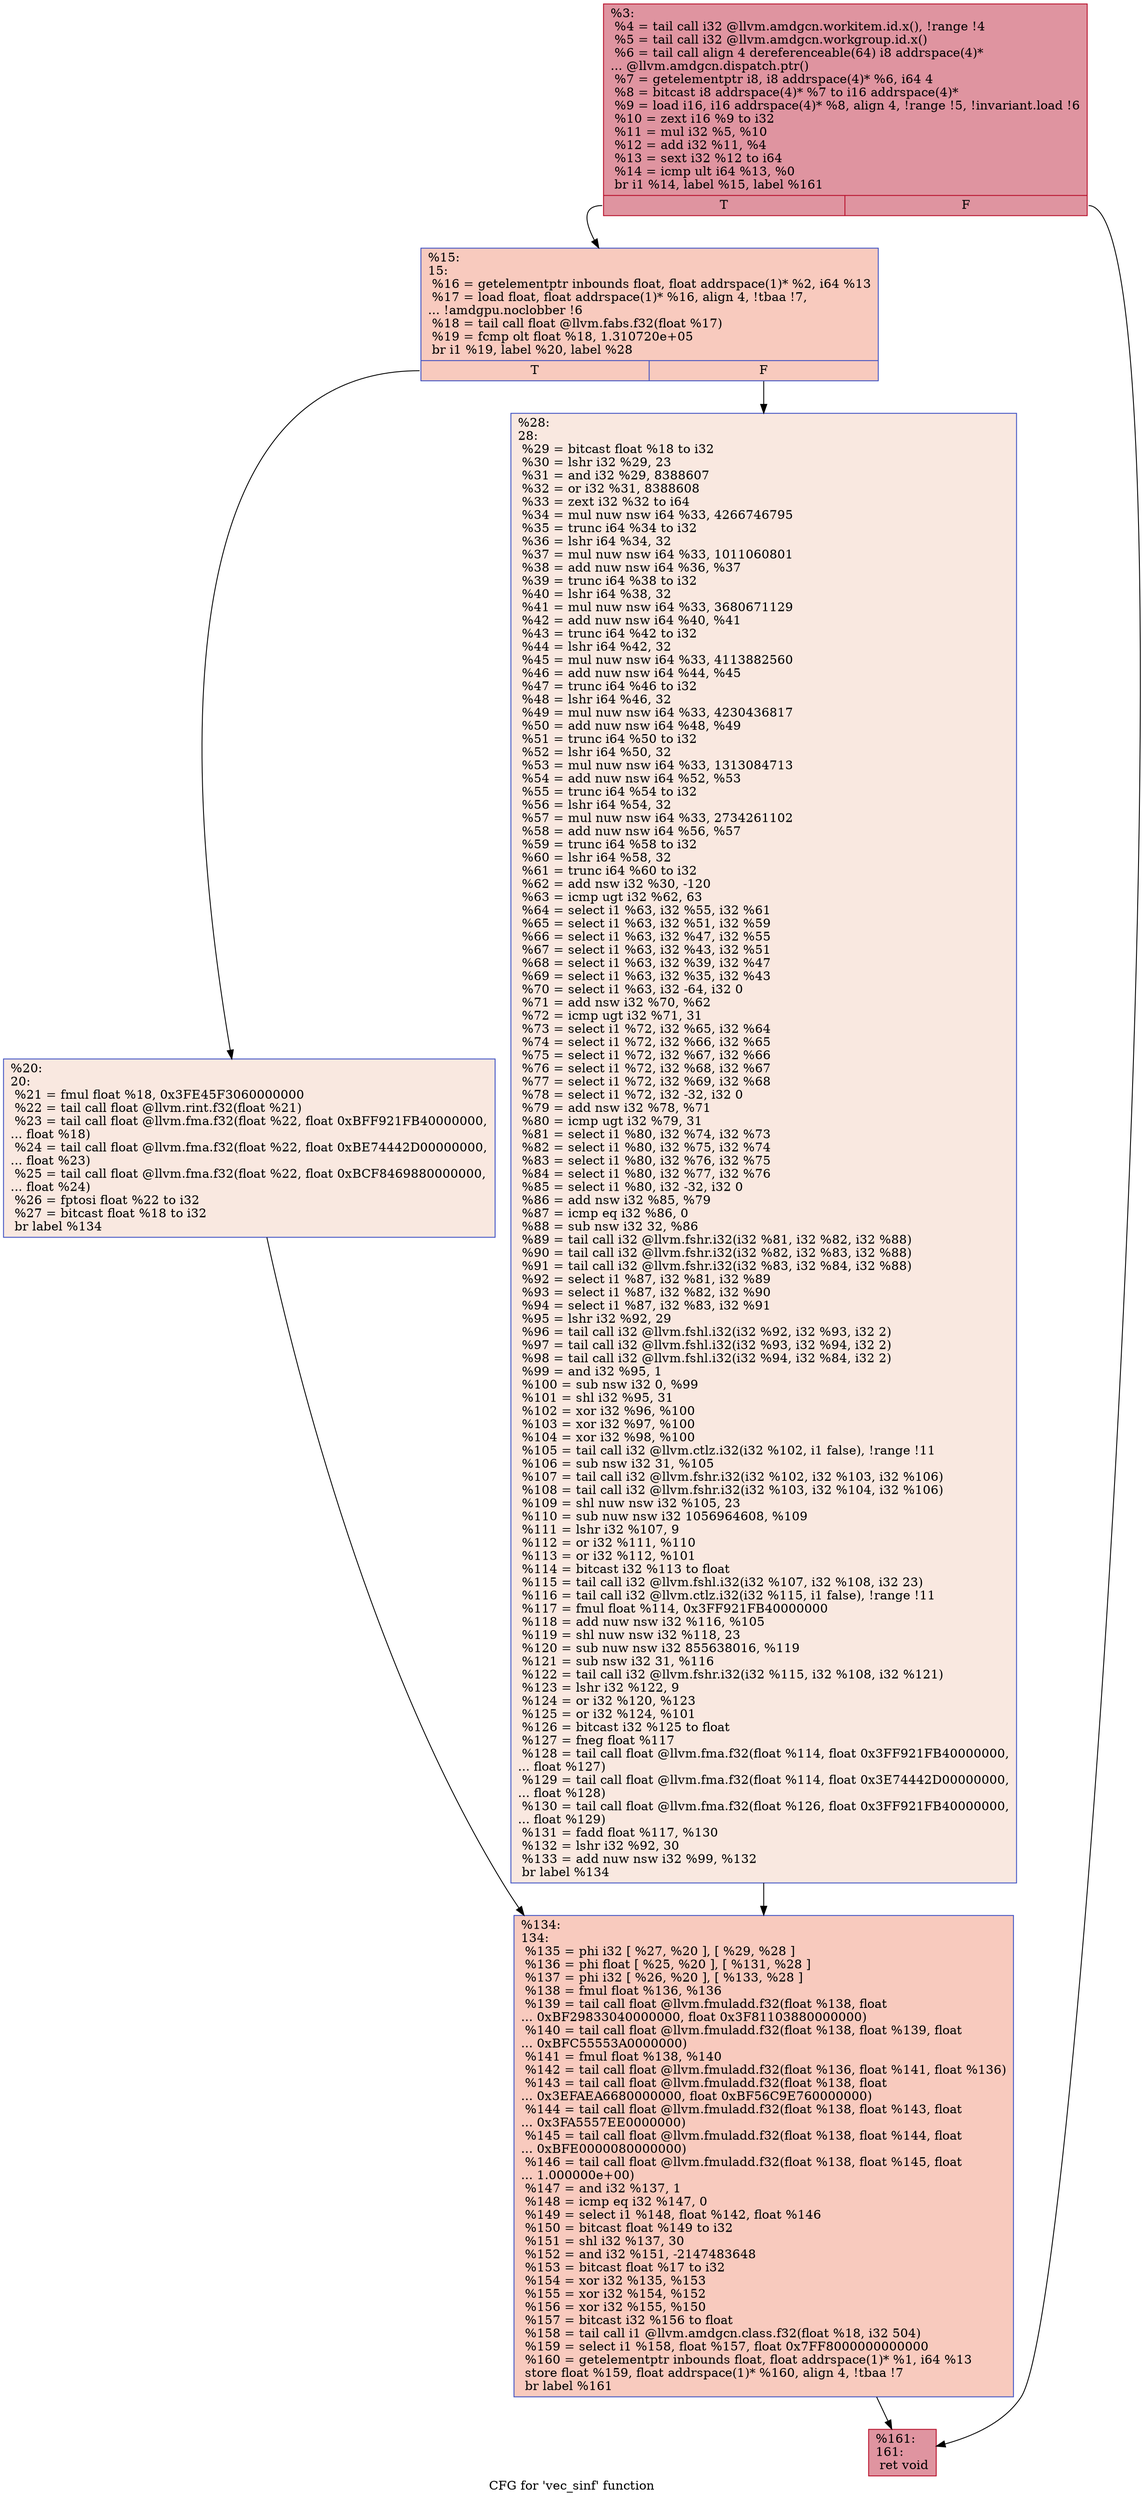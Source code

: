 digraph "CFG for 'vec_sinf' function" {
	label="CFG for 'vec_sinf' function";

	Node0x5554c90 [shape=record,color="#b70d28ff", style=filled, fillcolor="#b70d2870",label="{%3:\l  %4 = tail call i32 @llvm.amdgcn.workitem.id.x(), !range !4\l  %5 = tail call i32 @llvm.amdgcn.workgroup.id.x()\l  %6 = tail call align 4 dereferenceable(64) i8 addrspace(4)*\l... @llvm.amdgcn.dispatch.ptr()\l  %7 = getelementptr i8, i8 addrspace(4)* %6, i64 4\l  %8 = bitcast i8 addrspace(4)* %7 to i16 addrspace(4)*\l  %9 = load i16, i16 addrspace(4)* %8, align 4, !range !5, !invariant.load !6\l  %10 = zext i16 %9 to i32\l  %11 = mul i32 %5, %10\l  %12 = add i32 %11, %4\l  %13 = sext i32 %12 to i64\l  %14 = icmp ult i64 %13, %0\l  br i1 %14, label %15, label %161\l|{<s0>T|<s1>F}}"];
	Node0x5554c90:s0 -> Node0x5555a30;
	Node0x5554c90:s1 -> Node0x5556ca0;
	Node0x5555a30 [shape=record,color="#3d50c3ff", style=filled, fillcolor="#ef886b70",label="{%15:\l15:                                               \l  %16 = getelementptr inbounds float, float addrspace(1)* %2, i64 %13\l  %17 = load float, float addrspace(1)* %16, align 4, !tbaa !7,\l... !amdgpu.noclobber !6\l  %18 = tail call float @llvm.fabs.f32(float %17)\l  %19 = fcmp olt float %18, 1.310720e+05\l  br i1 %19, label %20, label %28\l|{<s0>T|<s1>F}}"];
	Node0x5555a30:s0 -> Node0x55583b0;
	Node0x5555a30:s1 -> Node0x5558440;
	Node0x55583b0 [shape=record,color="#3d50c3ff", style=filled, fillcolor="#f1ccb870",label="{%20:\l20:                                               \l  %21 = fmul float %18, 0x3FE45F3060000000\l  %22 = tail call float @llvm.rint.f32(float %21)\l  %23 = tail call float @llvm.fma.f32(float %22, float 0xBFF921FB40000000,\l... float %18)\l  %24 = tail call float @llvm.fma.f32(float %22, float 0xBE74442D00000000,\l... float %23)\l  %25 = tail call float @llvm.fma.f32(float %22, float 0xBCF8469880000000,\l... float %24)\l  %26 = fptosi float %22 to i32\l  %27 = bitcast float %18 to i32\l  br label %134\l}"];
	Node0x55583b0 -> Node0x5558ef0;
	Node0x5558440 [shape=record,color="#3d50c3ff", style=filled, fillcolor="#f1ccb870",label="{%28:\l28:                                               \l  %29 = bitcast float %18 to i32\l  %30 = lshr i32 %29, 23\l  %31 = and i32 %29, 8388607\l  %32 = or i32 %31, 8388608\l  %33 = zext i32 %32 to i64\l  %34 = mul nuw nsw i64 %33, 4266746795\l  %35 = trunc i64 %34 to i32\l  %36 = lshr i64 %34, 32\l  %37 = mul nuw nsw i64 %33, 1011060801\l  %38 = add nuw nsw i64 %36, %37\l  %39 = trunc i64 %38 to i32\l  %40 = lshr i64 %38, 32\l  %41 = mul nuw nsw i64 %33, 3680671129\l  %42 = add nuw nsw i64 %40, %41\l  %43 = trunc i64 %42 to i32\l  %44 = lshr i64 %42, 32\l  %45 = mul nuw nsw i64 %33, 4113882560\l  %46 = add nuw nsw i64 %44, %45\l  %47 = trunc i64 %46 to i32\l  %48 = lshr i64 %46, 32\l  %49 = mul nuw nsw i64 %33, 4230436817\l  %50 = add nuw nsw i64 %48, %49\l  %51 = trunc i64 %50 to i32\l  %52 = lshr i64 %50, 32\l  %53 = mul nuw nsw i64 %33, 1313084713\l  %54 = add nuw nsw i64 %52, %53\l  %55 = trunc i64 %54 to i32\l  %56 = lshr i64 %54, 32\l  %57 = mul nuw nsw i64 %33, 2734261102\l  %58 = add nuw nsw i64 %56, %57\l  %59 = trunc i64 %58 to i32\l  %60 = lshr i64 %58, 32\l  %61 = trunc i64 %60 to i32\l  %62 = add nsw i32 %30, -120\l  %63 = icmp ugt i32 %62, 63\l  %64 = select i1 %63, i32 %55, i32 %61\l  %65 = select i1 %63, i32 %51, i32 %59\l  %66 = select i1 %63, i32 %47, i32 %55\l  %67 = select i1 %63, i32 %43, i32 %51\l  %68 = select i1 %63, i32 %39, i32 %47\l  %69 = select i1 %63, i32 %35, i32 %43\l  %70 = select i1 %63, i32 -64, i32 0\l  %71 = add nsw i32 %70, %62\l  %72 = icmp ugt i32 %71, 31\l  %73 = select i1 %72, i32 %65, i32 %64\l  %74 = select i1 %72, i32 %66, i32 %65\l  %75 = select i1 %72, i32 %67, i32 %66\l  %76 = select i1 %72, i32 %68, i32 %67\l  %77 = select i1 %72, i32 %69, i32 %68\l  %78 = select i1 %72, i32 -32, i32 0\l  %79 = add nsw i32 %78, %71\l  %80 = icmp ugt i32 %79, 31\l  %81 = select i1 %80, i32 %74, i32 %73\l  %82 = select i1 %80, i32 %75, i32 %74\l  %83 = select i1 %80, i32 %76, i32 %75\l  %84 = select i1 %80, i32 %77, i32 %76\l  %85 = select i1 %80, i32 -32, i32 0\l  %86 = add nsw i32 %85, %79\l  %87 = icmp eq i32 %86, 0\l  %88 = sub nsw i32 32, %86\l  %89 = tail call i32 @llvm.fshr.i32(i32 %81, i32 %82, i32 %88)\l  %90 = tail call i32 @llvm.fshr.i32(i32 %82, i32 %83, i32 %88)\l  %91 = tail call i32 @llvm.fshr.i32(i32 %83, i32 %84, i32 %88)\l  %92 = select i1 %87, i32 %81, i32 %89\l  %93 = select i1 %87, i32 %82, i32 %90\l  %94 = select i1 %87, i32 %83, i32 %91\l  %95 = lshr i32 %92, 29\l  %96 = tail call i32 @llvm.fshl.i32(i32 %92, i32 %93, i32 2)\l  %97 = tail call i32 @llvm.fshl.i32(i32 %93, i32 %94, i32 2)\l  %98 = tail call i32 @llvm.fshl.i32(i32 %94, i32 %84, i32 2)\l  %99 = and i32 %95, 1\l  %100 = sub nsw i32 0, %99\l  %101 = shl i32 %95, 31\l  %102 = xor i32 %96, %100\l  %103 = xor i32 %97, %100\l  %104 = xor i32 %98, %100\l  %105 = tail call i32 @llvm.ctlz.i32(i32 %102, i1 false), !range !11\l  %106 = sub nsw i32 31, %105\l  %107 = tail call i32 @llvm.fshr.i32(i32 %102, i32 %103, i32 %106)\l  %108 = tail call i32 @llvm.fshr.i32(i32 %103, i32 %104, i32 %106)\l  %109 = shl nuw nsw i32 %105, 23\l  %110 = sub nuw nsw i32 1056964608, %109\l  %111 = lshr i32 %107, 9\l  %112 = or i32 %111, %110\l  %113 = or i32 %112, %101\l  %114 = bitcast i32 %113 to float\l  %115 = tail call i32 @llvm.fshl.i32(i32 %107, i32 %108, i32 23)\l  %116 = tail call i32 @llvm.ctlz.i32(i32 %115, i1 false), !range !11\l  %117 = fmul float %114, 0x3FF921FB40000000\l  %118 = add nuw nsw i32 %116, %105\l  %119 = shl nuw nsw i32 %118, 23\l  %120 = sub nuw nsw i32 855638016, %119\l  %121 = sub nsw i32 31, %116\l  %122 = tail call i32 @llvm.fshr.i32(i32 %115, i32 %108, i32 %121)\l  %123 = lshr i32 %122, 9\l  %124 = or i32 %120, %123\l  %125 = or i32 %124, %101\l  %126 = bitcast i32 %125 to float\l  %127 = fneg float %117\l  %128 = tail call float @llvm.fma.f32(float %114, float 0x3FF921FB40000000,\l... float %127)\l  %129 = tail call float @llvm.fma.f32(float %114, float 0x3E74442D00000000,\l... float %128)\l  %130 = tail call float @llvm.fma.f32(float %126, float 0x3FF921FB40000000,\l... float %129)\l  %131 = fadd float %117, %130\l  %132 = lshr i32 %92, 30\l  %133 = add nuw nsw i32 %99, %132\l  br label %134\l}"];
	Node0x5558440 -> Node0x5558ef0;
	Node0x5558ef0 [shape=record,color="#3d50c3ff", style=filled, fillcolor="#ef886b70",label="{%134:\l134:                                              \l  %135 = phi i32 [ %27, %20 ], [ %29, %28 ]\l  %136 = phi float [ %25, %20 ], [ %131, %28 ]\l  %137 = phi i32 [ %26, %20 ], [ %133, %28 ]\l  %138 = fmul float %136, %136\l  %139 = tail call float @llvm.fmuladd.f32(float %138, float\l... 0xBF29833040000000, float 0x3F81103880000000)\l  %140 = tail call float @llvm.fmuladd.f32(float %138, float %139, float\l... 0xBFC55553A0000000)\l  %141 = fmul float %138, %140\l  %142 = tail call float @llvm.fmuladd.f32(float %136, float %141, float %136)\l  %143 = tail call float @llvm.fmuladd.f32(float %138, float\l... 0x3EFAEA6680000000, float 0xBF56C9E760000000)\l  %144 = tail call float @llvm.fmuladd.f32(float %138, float %143, float\l... 0x3FA5557EE0000000)\l  %145 = tail call float @llvm.fmuladd.f32(float %138, float %144, float\l... 0xBFE0000080000000)\l  %146 = tail call float @llvm.fmuladd.f32(float %138, float %145, float\l... 1.000000e+00)\l  %147 = and i32 %137, 1\l  %148 = icmp eq i32 %147, 0\l  %149 = select i1 %148, float %142, float %146\l  %150 = bitcast float %149 to i32\l  %151 = shl i32 %137, 30\l  %152 = and i32 %151, -2147483648\l  %153 = bitcast float %17 to i32\l  %154 = xor i32 %135, %153\l  %155 = xor i32 %154, %152\l  %156 = xor i32 %155, %150\l  %157 = bitcast i32 %156 to float\l  %158 = tail call i1 @llvm.amdgcn.class.f32(float %18, i32 504)\l  %159 = select i1 %158, float %157, float 0x7FF8000000000000\l  %160 = getelementptr inbounds float, float addrspace(1)* %1, i64 %13\l  store float %159, float addrspace(1)* %160, align 4, !tbaa !7\l  br label %161\l}"];
	Node0x5558ef0 -> Node0x5556ca0;
	Node0x5556ca0 [shape=record,color="#b70d28ff", style=filled, fillcolor="#b70d2870",label="{%161:\l161:                                              \l  ret void\l}"];
}
